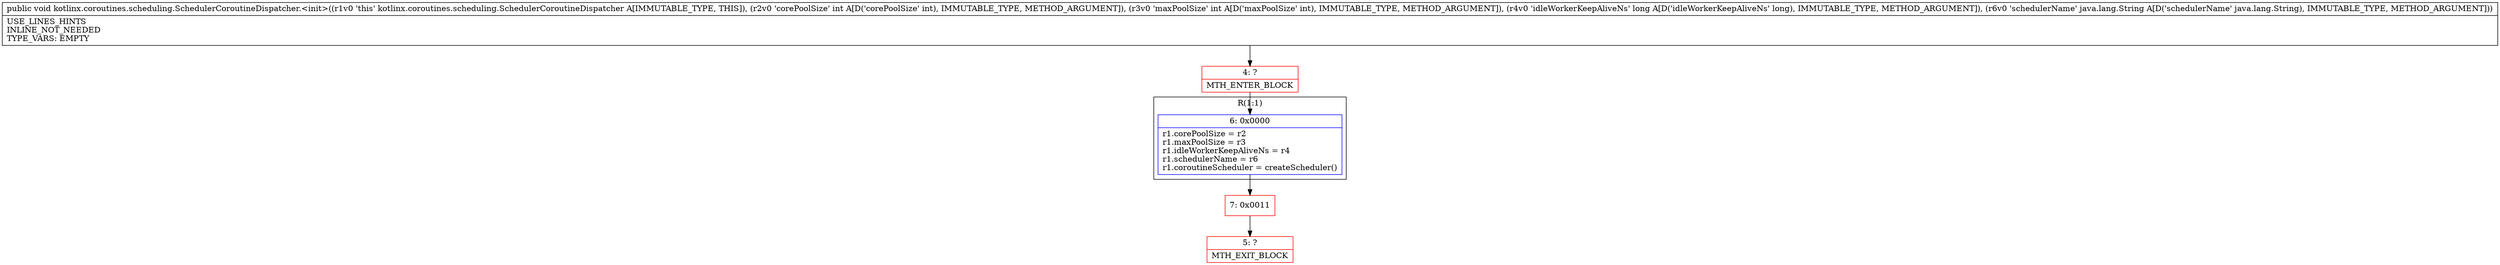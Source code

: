 digraph "CFG forkotlinx.coroutines.scheduling.SchedulerCoroutineDispatcher.\<init\>(IIJLjava\/lang\/String;)V" {
subgraph cluster_Region_963707609 {
label = "R(1:1)";
node [shape=record,color=blue];
Node_6 [shape=record,label="{6\:\ 0x0000|r1.corePoolSize = r2\lr1.maxPoolSize = r3\lr1.idleWorkerKeepAliveNs = r4\lr1.schedulerName = r6\lr1.coroutineScheduler = createScheduler()\l}"];
}
Node_4 [shape=record,color=red,label="{4\:\ ?|MTH_ENTER_BLOCK\l}"];
Node_7 [shape=record,color=red,label="{7\:\ 0x0011}"];
Node_5 [shape=record,color=red,label="{5\:\ ?|MTH_EXIT_BLOCK\l}"];
MethodNode[shape=record,label="{public void kotlinx.coroutines.scheduling.SchedulerCoroutineDispatcher.\<init\>((r1v0 'this' kotlinx.coroutines.scheduling.SchedulerCoroutineDispatcher A[IMMUTABLE_TYPE, THIS]), (r2v0 'corePoolSize' int A[D('corePoolSize' int), IMMUTABLE_TYPE, METHOD_ARGUMENT]), (r3v0 'maxPoolSize' int A[D('maxPoolSize' int), IMMUTABLE_TYPE, METHOD_ARGUMENT]), (r4v0 'idleWorkerKeepAliveNs' long A[D('idleWorkerKeepAliveNs' long), IMMUTABLE_TYPE, METHOD_ARGUMENT]), (r6v0 'schedulerName' java.lang.String A[D('schedulerName' java.lang.String), IMMUTABLE_TYPE, METHOD_ARGUMENT]))  | USE_LINES_HINTS\lINLINE_NOT_NEEDED\lTYPE_VARS: EMPTY\l}"];
MethodNode -> Node_4;Node_6 -> Node_7;
Node_4 -> Node_6;
Node_7 -> Node_5;
}

